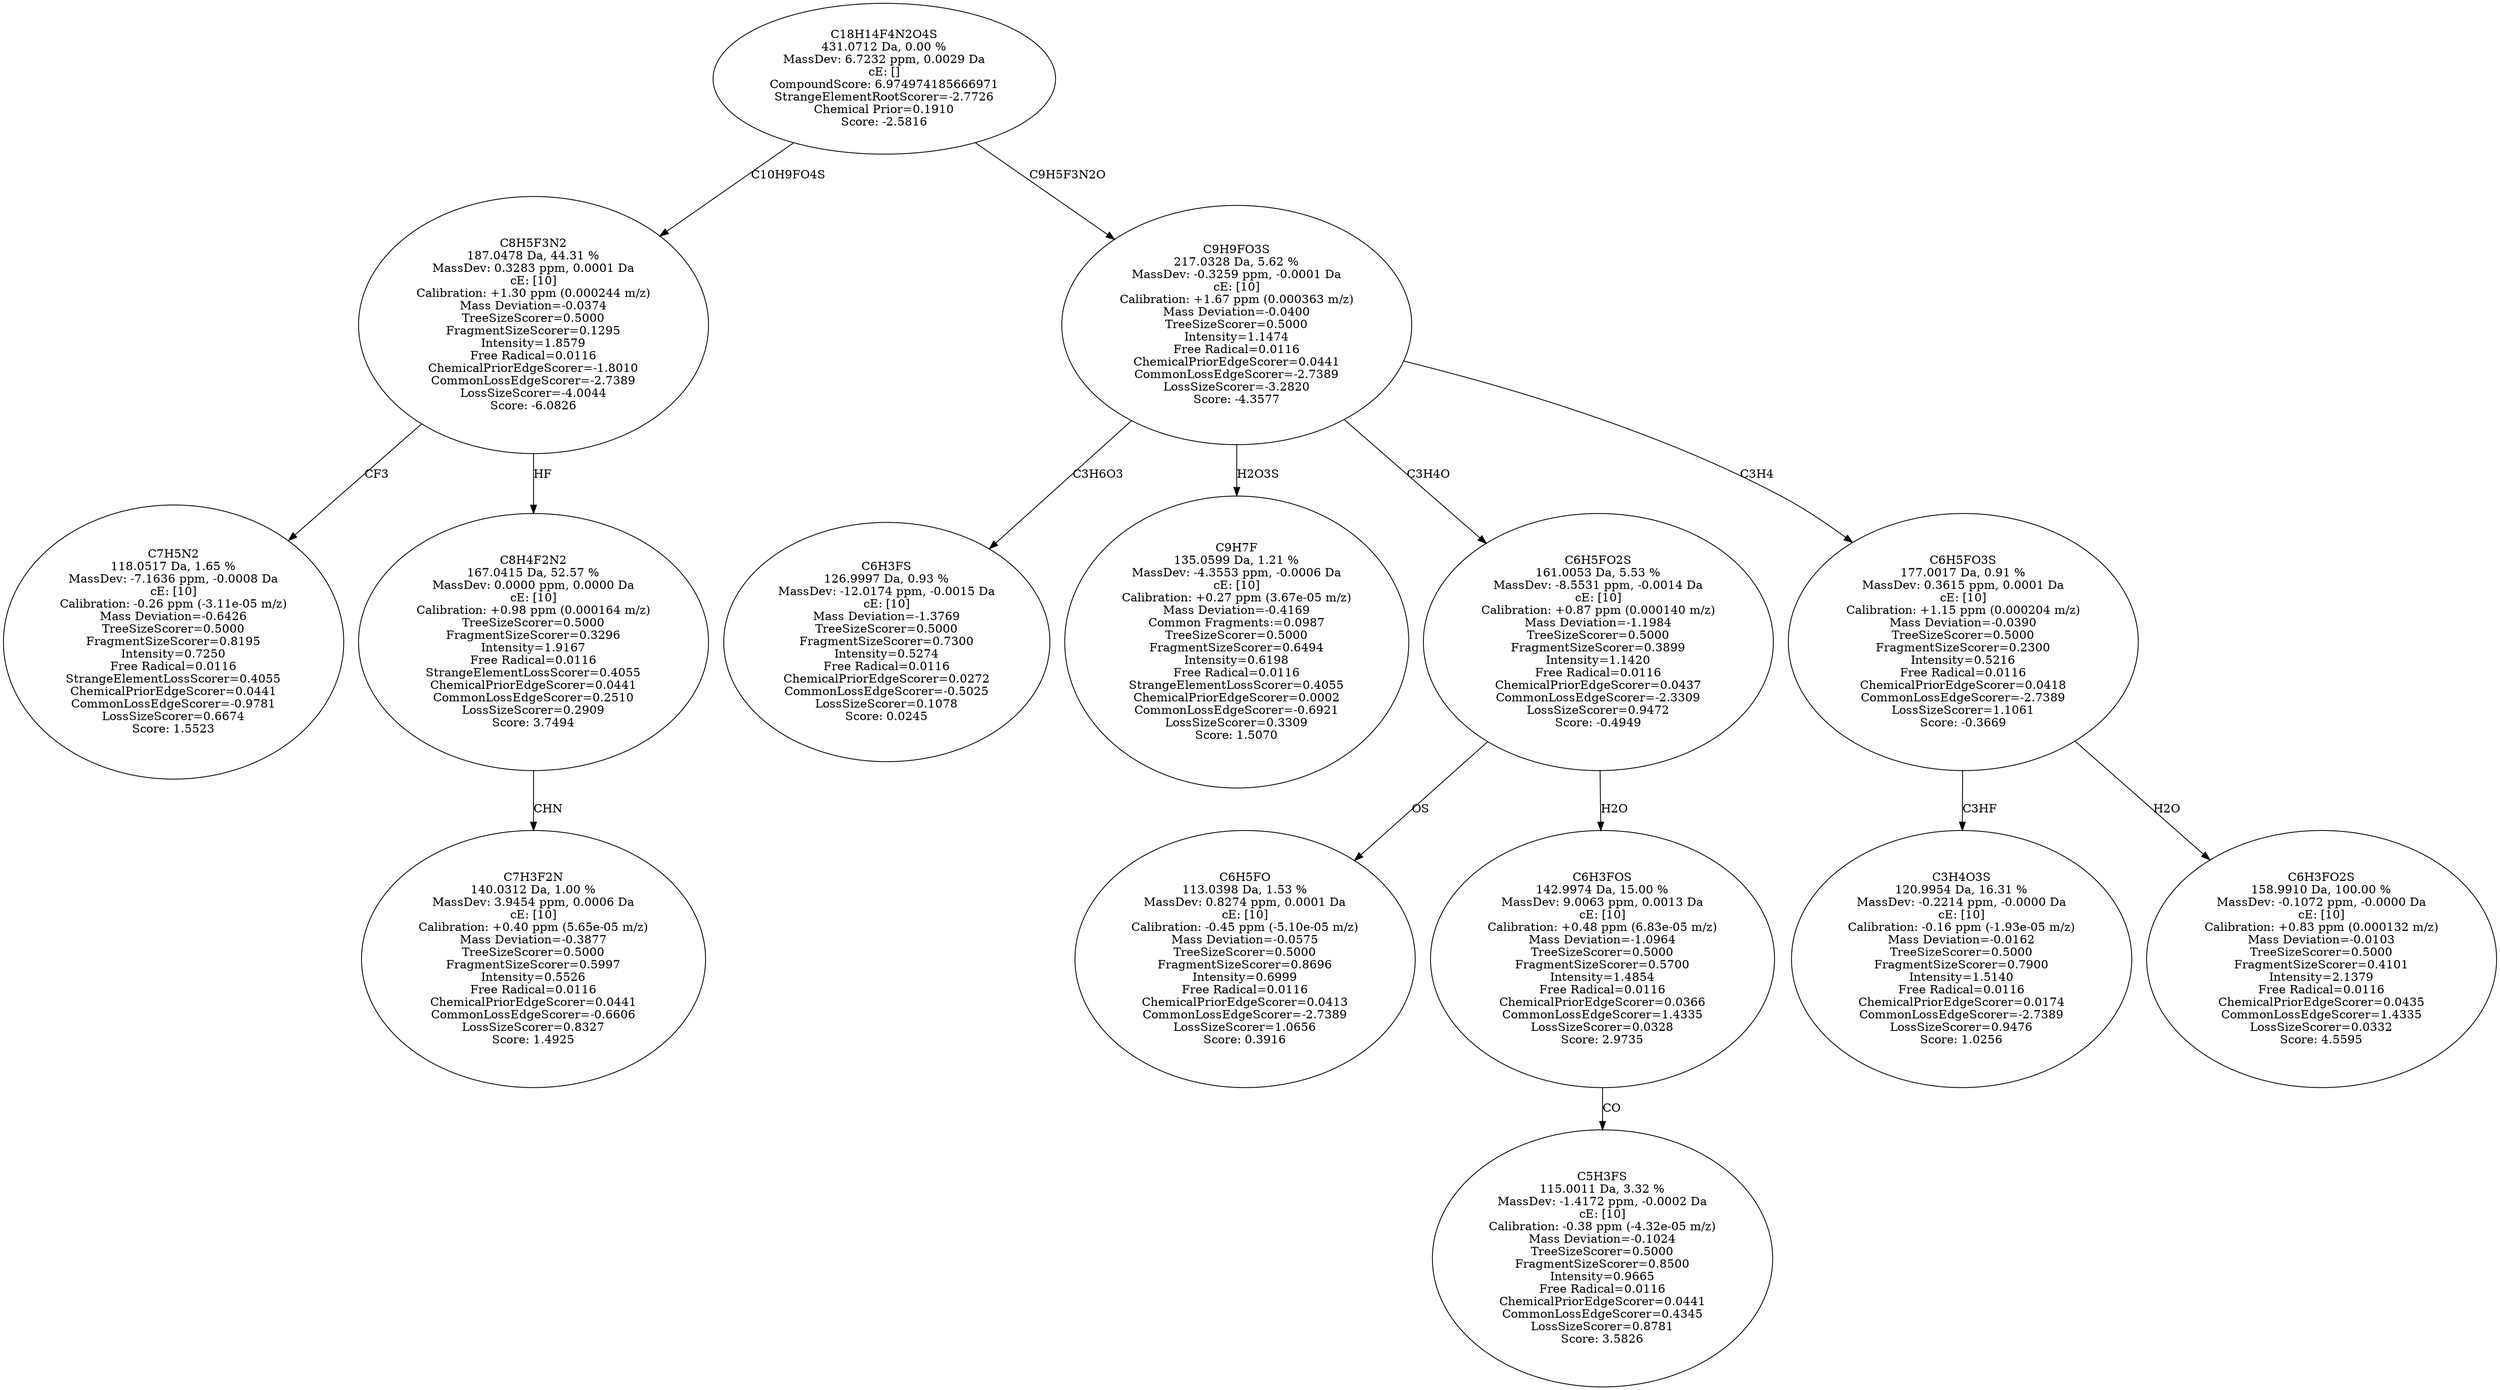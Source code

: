 strict digraph {
v1 [label="C7H5N2\n118.0517 Da, 1.65 %\nMassDev: -7.1636 ppm, -0.0008 Da\ncE: [10]\nCalibration: -0.26 ppm (-3.11e-05 m/z)\nMass Deviation=-0.6426\nTreeSizeScorer=0.5000\nFragmentSizeScorer=0.8195\nIntensity=0.7250\nFree Radical=0.0116\nStrangeElementLossScorer=0.4055\nChemicalPriorEdgeScorer=0.0441\nCommonLossEdgeScorer=-0.9781\nLossSizeScorer=0.6674\nScore: 1.5523"];
v2 [label="C7H3F2N\n140.0312 Da, 1.00 %\nMassDev: 3.9454 ppm, 0.0006 Da\ncE: [10]\nCalibration: +0.40 ppm (5.65e-05 m/z)\nMass Deviation=-0.3877\nTreeSizeScorer=0.5000\nFragmentSizeScorer=0.5997\nIntensity=0.5526\nFree Radical=0.0116\nChemicalPriorEdgeScorer=0.0441\nCommonLossEdgeScorer=-0.6606\nLossSizeScorer=0.8327\nScore: 1.4925"];
v3 [label="C8H4F2N2\n167.0415 Da, 52.57 %\nMassDev: 0.0000 ppm, 0.0000 Da\ncE: [10]\nCalibration: +0.98 ppm (0.000164 m/z)\nTreeSizeScorer=0.5000\nFragmentSizeScorer=0.3296\nIntensity=1.9167\nFree Radical=0.0116\nStrangeElementLossScorer=0.4055\nChemicalPriorEdgeScorer=0.0441\nCommonLossEdgeScorer=0.2510\nLossSizeScorer=0.2909\nScore: 3.7494"];
v4 [label="C8H5F3N2\n187.0478 Da, 44.31 %\nMassDev: 0.3283 ppm, 0.0001 Da\ncE: [10]\nCalibration: +1.30 ppm (0.000244 m/z)\nMass Deviation=-0.0374\nTreeSizeScorer=0.5000\nFragmentSizeScorer=0.1295\nIntensity=1.8579\nFree Radical=0.0116\nChemicalPriorEdgeScorer=-1.8010\nCommonLossEdgeScorer=-2.7389\nLossSizeScorer=-4.0044\nScore: -6.0826"];
v5 [label="C6H3FS\n126.9997 Da, 0.93 %\nMassDev: -12.0174 ppm, -0.0015 Da\ncE: [10]\nMass Deviation=-1.3769\nTreeSizeScorer=0.5000\nFragmentSizeScorer=0.7300\nIntensity=0.5274\nFree Radical=0.0116\nChemicalPriorEdgeScorer=0.0272\nCommonLossEdgeScorer=-0.5025\nLossSizeScorer=0.1078\nScore: 0.0245"];
v6 [label="C9H7F\n135.0599 Da, 1.21 %\nMassDev: -4.3553 ppm, -0.0006 Da\ncE: [10]\nCalibration: +0.27 ppm (3.67e-05 m/z)\nMass Deviation=-0.4169\nCommon Fragments:=0.0987\nTreeSizeScorer=0.5000\nFragmentSizeScorer=0.6494\nIntensity=0.6198\nFree Radical=0.0116\nStrangeElementLossScorer=0.4055\nChemicalPriorEdgeScorer=0.0002\nCommonLossEdgeScorer=-0.6921\nLossSizeScorer=0.3309\nScore: 1.5070"];
v7 [label="C6H5FO\n113.0398 Da, 1.53 %\nMassDev: 0.8274 ppm, 0.0001 Da\ncE: [10]\nCalibration: -0.45 ppm (-5.10e-05 m/z)\nMass Deviation=-0.0575\nTreeSizeScorer=0.5000\nFragmentSizeScorer=0.8696\nIntensity=0.6999\nFree Radical=0.0116\nChemicalPriorEdgeScorer=0.0413\nCommonLossEdgeScorer=-2.7389\nLossSizeScorer=1.0656\nScore: 0.3916"];
v8 [label="C5H3FS\n115.0011 Da, 3.32 %\nMassDev: -1.4172 ppm, -0.0002 Da\ncE: [10]\nCalibration: -0.38 ppm (-4.32e-05 m/z)\nMass Deviation=-0.1024\nTreeSizeScorer=0.5000\nFragmentSizeScorer=0.8500\nIntensity=0.9665\nFree Radical=0.0116\nChemicalPriorEdgeScorer=0.0441\nCommonLossEdgeScorer=0.4345\nLossSizeScorer=0.8781\nScore: 3.5826"];
v9 [label="C6H3FOS\n142.9974 Da, 15.00 %\nMassDev: 9.0063 ppm, 0.0013 Da\ncE: [10]\nCalibration: +0.48 ppm (6.83e-05 m/z)\nMass Deviation=-1.0964\nTreeSizeScorer=0.5000\nFragmentSizeScorer=0.5700\nIntensity=1.4854\nFree Radical=0.0116\nChemicalPriorEdgeScorer=0.0366\nCommonLossEdgeScorer=1.4335\nLossSizeScorer=0.0328\nScore: 2.9735"];
v10 [label="C6H5FO2S\n161.0053 Da, 5.53 %\nMassDev: -8.5531 ppm, -0.0014 Da\ncE: [10]\nCalibration: +0.87 ppm (0.000140 m/z)\nMass Deviation=-1.1984\nTreeSizeScorer=0.5000\nFragmentSizeScorer=0.3899\nIntensity=1.1420\nFree Radical=0.0116\nChemicalPriorEdgeScorer=0.0437\nCommonLossEdgeScorer=-2.3309\nLossSizeScorer=0.9472\nScore: -0.4949"];
v11 [label="C3H4O3S\n120.9954 Da, 16.31 %\nMassDev: -0.2214 ppm, -0.0000 Da\ncE: [10]\nCalibration: -0.16 ppm (-1.93e-05 m/z)\nMass Deviation=-0.0162\nTreeSizeScorer=0.5000\nFragmentSizeScorer=0.7900\nIntensity=1.5140\nFree Radical=0.0116\nChemicalPriorEdgeScorer=0.0174\nCommonLossEdgeScorer=-2.7389\nLossSizeScorer=0.9476\nScore: 1.0256"];
v12 [label="C6H3FO2S\n158.9910 Da, 100.00 %\nMassDev: -0.1072 ppm, -0.0000 Da\ncE: [10]\nCalibration: +0.83 ppm (0.000132 m/z)\nMass Deviation=-0.0103\nTreeSizeScorer=0.5000\nFragmentSizeScorer=0.4101\nIntensity=2.1379\nFree Radical=0.0116\nChemicalPriorEdgeScorer=0.0435\nCommonLossEdgeScorer=1.4335\nLossSizeScorer=0.0332\nScore: 4.5595"];
v13 [label="C6H5FO3S\n177.0017 Da, 0.91 %\nMassDev: 0.3615 ppm, 0.0001 Da\ncE: [10]\nCalibration: +1.15 ppm (0.000204 m/z)\nMass Deviation=-0.0390\nTreeSizeScorer=0.5000\nFragmentSizeScorer=0.2300\nIntensity=0.5216\nFree Radical=0.0116\nChemicalPriorEdgeScorer=0.0418\nCommonLossEdgeScorer=-2.7389\nLossSizeScorer=1.1061\nScore: -0.3669"];
v14 [label="C9H9FO3S\n217.0328 Da, 5.62 %\nMassDev: -0.3259 ppm, -0.0001 Da\ncE: [10]\nCalibration: +1.67 ppm (0.000363 m/z)\nMass Deviation=-0.0400\nTreeSizeScorer=0.5000\nIntensity=1.1474\nFree Radical=0.0116\nChemicalPriorEdgeScorer=0.0441\nCommonLossEdgeScorer=-2.7389\nLossSizeScorer=-3.2820\nScore: -4.3577"];
v15 [label="C18H14F4N2O4S\n431.0712 Da, 0.00 %\nMassDev: 6.7232 ppm, 0.0029 Da\ncE: []\nCompoundScore: 6.974974185666971\nStrangeElementRootScorer=-2.7726\nChemical Prior=0.1910\nScore: -2.5816"];
v4 -> v1 [label="CF3"];
v3 -> v2 [label="CHN"];
v4 -> v3 [label="HF"];
v15 -> v4 [label="C10H9FO4S"];
v14 -> v5 [label="C3H6O3"];
v14 -> v6 [label="H2O3S"];
v10 -> v7 [label="OS"];
v9 -> v8 [label="CO"];
v10 -> v9 [label="H2O"];
v14 -> v10 [label="C3H4O"];
v13 -> v11 [label="C3HF"];
v13 -> v12 [label="H2O"];
v14 -> v13 [label="C3H4"];
v15 -> v14 [label="C9H5F3N2O"];
}